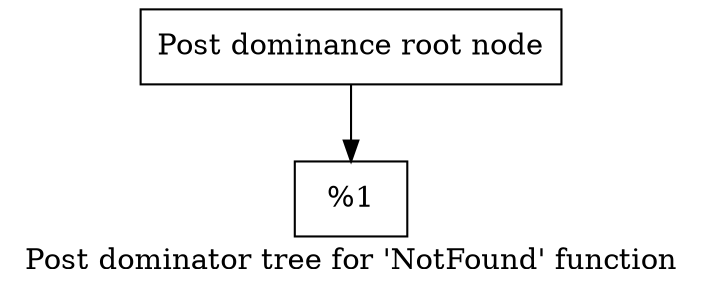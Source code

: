 digraph "Post dominator tree for 'NotFound' function" {
	label="Post dominator tree for 'NotFound' function";

	Node0x9fdb80 [shape=record,label="{Post dominance root node}"];
	Node0x9fdb80 -> Node0x962100;
	Node0x962100 [shape=record,label="{%1}"];
}
